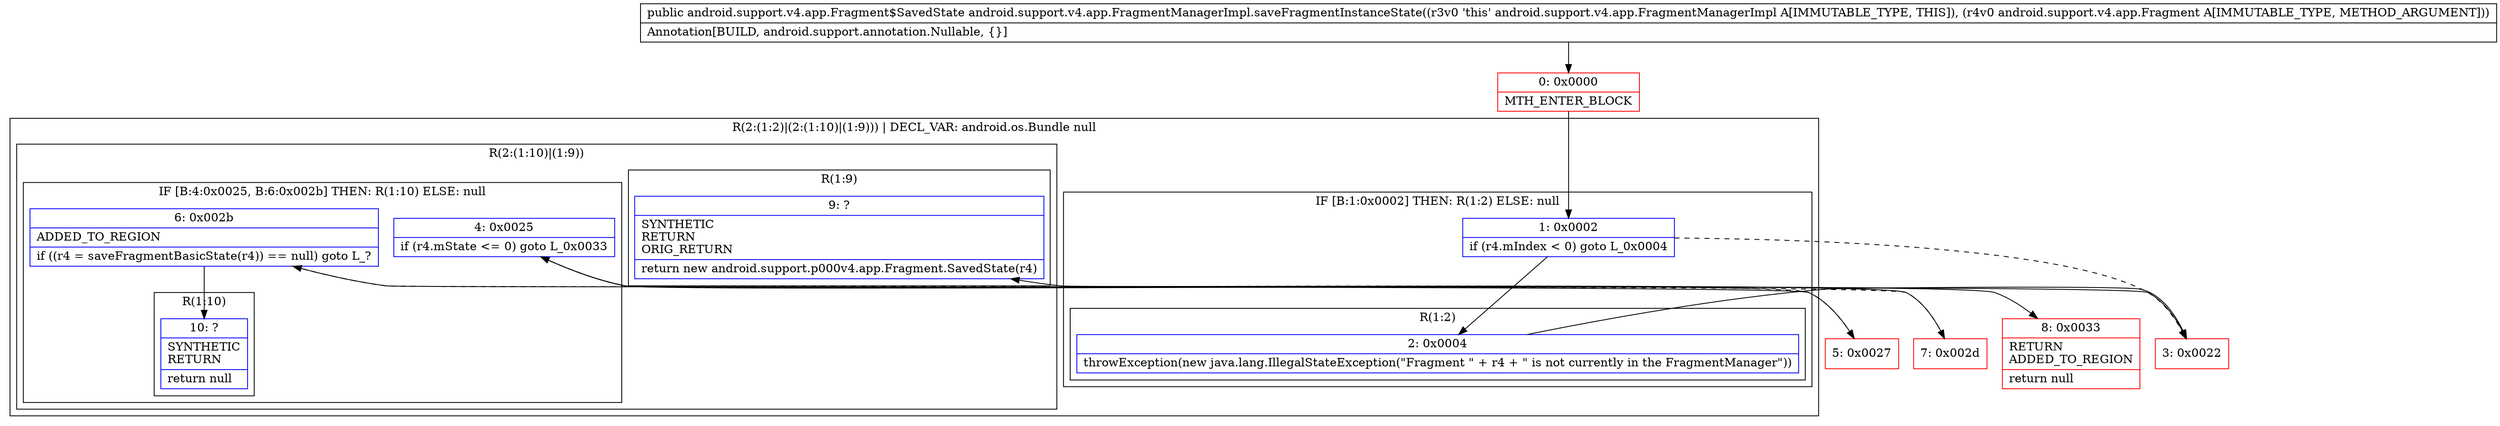 digraph "CFG forandroid.support.v4.app.FragmentManagerImpl.saveFragmentInstanceState(Landroid\/support\/v4\/app\/Fragment;)Landroid\/support\/v4\/app\/Fragment$SavedState;" {
subgraph cluster_Region_1343765100 {
label = "R(2:(1:2)|(2:(1:10)|(1:9))) | DECL_VAR: android.os.Bundle null\l";
node [shape=record,color=blue];
subgraph cluster_IfRegion_635833610 {
label = "IF [B:1:0x0002] THEN: R(1:2) ELSE: null";
node [shape=record,color=blue];
Node_1 [shape=record,label="{1\:\ 0x0002|if (r4.mIndex \< 0) goto L_0x0004\l}"];
subgraph cluster_Region_1591136280 {
label = "R(1:2)";
node [shape=record,color=blue];
Node_2 [shape=record,label="{2\:\ 0x0004|throwException(new java.lang.IllegalStateException(\"Fragment \" + r4 + \" is not currently in the FragmentManager\"))\l}"];
}
}
subgraph cluster_Region_291995904 {
label = "R(2:(1:10)|(1:9))";
node [shape=record,color=blue];
subgraph cluster_IfRegion_12386842 {
label = "IF [B:4:0x0025, B:6:0x002b] THEN: R(1:10) ELSE: null";
node [shape=record,color=blue];
Node_4 [shape=record,label="{4\:\ 0x0025|if (r4.mState \<= 0) goto L_0x0033\l}"];
Node_6 [shape=record,label="{6\:\ 0x002b|ADDED_TO_REGION\l|if ((r4 = saveFragmentBasicState(r4)) == null) goto L_?\l}"];
subgraph cluster_Region_354861402 {
label = "R(1:10)";
node [shape=record,color=blue];
Node_10 [shape=record,label="{10\:\ ?|SYNTHETIC\lRETURN\l|return null\l}"];
}
}
subgraph cluster_Region_2107151862 {
label = "R(1:9)";
node [shape=record,color=blue];
Node_9 [shape=record,label="{9\:\ ?|SYNTHETIC\lRETURN\lORIG_RETURN\l|return new android.support.p000v4.app.Fragment.SavedState(r4)\l}"];
}
}
}
Node_0 [shape=record,color=red,label="{0\:\ 0x0000|MTH_ENTER_BLOCK\l}"];
Node_3 [shape=record,color=red,label="{3\:\ 0x0022}"];
Node_5 [shape=record,color=red,label="{5\:\ 0x0027}"];
Node_7 [shape=record,color=red,label="{7\:\ 0x002d}"];
Node_8 [shape=record,color=red,label="{8\:\ 0x0033|RETURN\lADDED_TO_REGION\l|return null\l}"];
MethodNode[shape=record,label="{public android.support.v4.app.Fragment$SavedState android.support.v4.app.FragmentManagerImpl.saveFragmentInstanceState((r3v0 'this' android.support.v4.app.FragmentManagerImpl A[IMMUTABLE_TYPE, THIS]), (r4v0 android.support.v4.app.Fragment A[IMMUTABLE_TYPE, METHOD_ARGUMENT]))  | Annotation[BUILD, android.support.annotation.Nullable, \{\}]\l}"];
MethodNode -> Node_0;
Node_1 -> Node_2;
Node_1 -> Node_3[style=dashed];
Node_2 -> Node_3;
Node_4 -> Node_5[style=dashed];
Node_4 -> Node_8;
Node_6 -> Node_7[style=dashed];
Node_6 -> Node_10;
Node_0 -> Node_1;
Node_3 -> Node_4;
Node_5 -> Node_6;
Node_7 -> Node_9;
}

